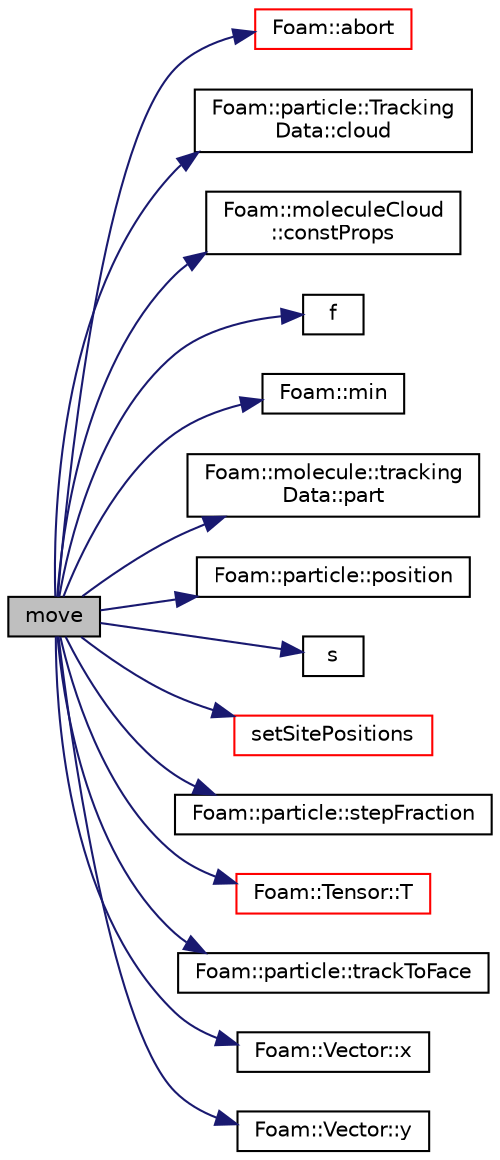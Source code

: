 digraph "move"
{
  bgcolor="transparent";
  edge [fontname="Helvetica",fontsize="10",labelfontname="Helvetica",labelfontsize="10"];
  node [fontname="Helvetica",fontsize="10",shape=record];
  rankdir="LR";
  Node1 [label="move",height=0.2,width=0.4,color="black", fillcolor="grey75", style="filled", fontcolor="black"];
  Node1 -> Node2 [color="midnightblue",fontsize="10",style="solid",fontname="Helvetica"];
  Node2 [label="Foam::abort",height=0.2,width=0.4,color="red",URL="$a10974.html#a447107a607d03e417307c203fa5fb44b"];
  Node1 -> Node3 [color="midnightblue",fontsize="10",style="solid",fontname="Helvetica"];
  Node3 [label="Foam::particle::Tracking\lData::cloud",height=0.2,width=0.4,color="black",URL="$a02725.html#a75f12c9a2d28ecdfb85a8b1ad8034473",tooltip="Return a reference to the cloud. "];
  Node1 -> Node4 [color="midnightblue",fontsize="10",style="solid",fontname="Helvetica"];
  Node4 [label="Foam::moleculeCloud\l::constProps",height=0.2,width=0.4,color="black",URL="$a01555.html#a70d1dc991dce9777fec65e6a058deebd"];
  Node1 -> Node5 [color="midnightblue",fontsize="10",style="solid",fontname="Helvetica"];
  Node5 [label="f",height=0.2,width=0.4,color="black",URL="$a04026.html#a888be93833ac7a23170555c69c690288"];
  Node1 -> Node6 [color="midnightblue",fontsize="10",style="solid",fontname="Helvetica"];
  Node6 [label="Foam::min",height=0.2,width=0.4,color="black",URL="$a10974.html#a253e112ad2d56d96230ff39ea7f442dc"];
  Node1 -> Node7 [color="midnightblue",fontsize="10",style="solid",fontname="Helvetica"];
  Node7 [label="Foam::molecule::tracking\lData::part",height=0.2,width=0.4,color="black",URL="$a02732.html#a87fe5ed67046a90d59cdb411b5ddec8d"];
  Node1 -> Node8 [color="midnightblue",fontsize="10",style="solid",fontname="Helvetica"];
  Node8 [label="Foam::particle::position",height=0.2,width=0.4,color="black",URL="$a01813.html#af167c3a382515b6794c6233849beecbb",tooltip="Return current particle position. "];
  Node1 -> Node9 [color="midnightblue",fontsize="10",style="solid",fontname="Helvetica"];
  Node9 [label="s",height=0.2,width=0.4,color="black",URL="$a04381.html#a6d6b99210a64ad23792eb7a3b0411c42"];
  Node1 -> Node10 [color="midnightblue",fontsize="10",style="solid",fontname="Helvetica"];
  Node10 [label="setSitePositions",height=0.2,width=0.4,color="red",URL="$a01554.html#a34075746abd0afcbb4f471d389da0166"];
  Node1 -> Node11 [color="midnightblue",fontsize="10",style="solid",fontname="Helvetica"];
  Node11 [label="Foam::particle::stepFraction",height=0.2,width=0.4,color="black",URL="$a01813.html#a5fbedea62176afaad79bf9bf32578d35",tooltip="Return the fraction of time-step completed. "];
  Node1 -> Node12 [color="midnightblue",fontsize="10",style="solid",fontname="Helvetica"];
  Node12 [label="Foam::Tensor::T",height=0.2,width=0.4,color="red",URL="$a02640.html#a0dd17bc97098bb6f1bb7bdefec4dd56c",tooltip="Return transpose. "];
  Node1 -> Node13 [color="midnightblue",fontsize="10",style="solid",fontname="Helvetica"];
  Node13 [label="Foam::particle::trackToFace",height=0.2,width=0.4,color="black",URL="$a01813.html#aabb055127a8bfdd7c92b88d0697ae8d1",tooltip="Track particle to a given position and returns 1.0 if the. "];
  Node1 -> Node14 [color="midnightblue",fontsize="10",style="solid",fontname="Helvetica"];
  Node14 [label="Foam::Vector::x",height=0.2,width=0.4,color="black",URL="$a02887.html#aeb7dc4a97968c543f58f9c7082e55757"];
  Node1 -> Node15 [color="midnightblue",fontsize="10",style="solid",fontname="Helvetica"];
  Node15 [label="Foam::Vector::y",height=0.2,width=0.4,color="black",URL="$a02887.html#a77c00b469d89c23bd35d2eb236140f70"];
}
